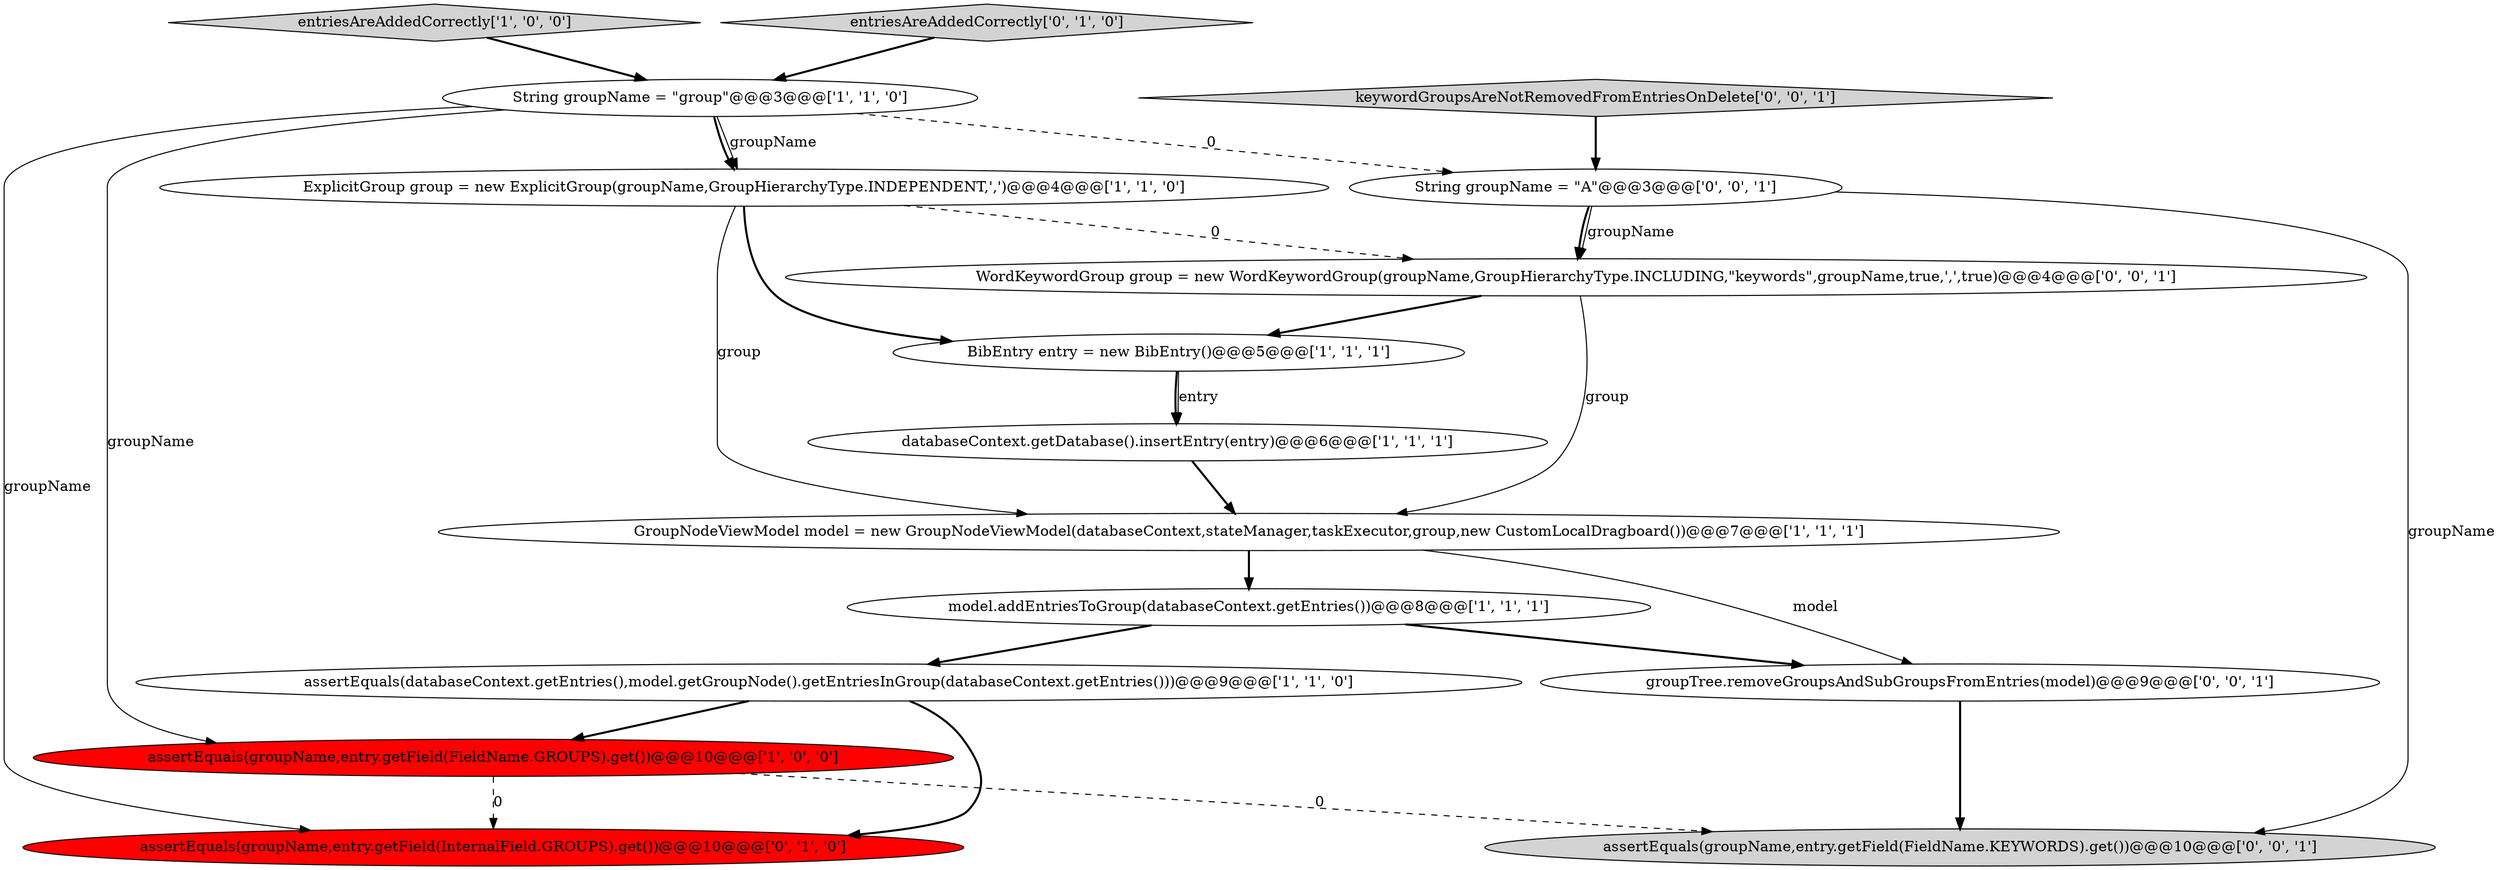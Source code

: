 digraph {
15 [style = filled, label = "assertEquals(groupName,entry.getField(FieldName.KEYWORDS).get())@@@10@@@['0', '0', '1']", fillcolor = lightgray, shape = ellipse image = "AAA0AAABBB3BBB"];
2 [style = filled, label = "BibEntry entry = new BibEntry()@@@5@@@['1', '1', '1']", fillcolor = white, shape = ellipse image = "AAA0AAABBB1BBB"];
5 [style = filled, label = "model.addEntriesToGroup(databaseContext.getEntries())@@@8@@@['1', '1', '1']", fillcolor = white, shape = ellipse image = "AAA0AAABBB1BBB"];
0 [style = filled, label = "entriesAreAddedCorrectly['1', '0', '0']", fillcolor = lightgray, shape = diamond image = "AAA0AAABBB1BBB"];
1 [style = filled, label = "ExplicitGroup group = new ExplicitGroup(groupName,GroupHierarchyType.INDEPENDENT,',')@@@4@@@['1', '1', '0']", fillcolor = white, shape = ellipse image = "AAA0AAABBB1BBB"];
8 [style = filled, label = "assertEquals(groupName,entry.getField(FieldName.GROUPS).get())@@@10@@@['1', '0', '0']", fillcolor = red, shape = ellipse image = "AAA1AAABBB1BBB"];
10 [style = filled, label = "assertEquals(groupName,entry.getField(InternalField.GROUPS).get())@@@10@@@['0', '1', '0']", fillcolor = red, shape = ellipse image = "AAA1AAABBB2BBB"];
4 [style = filled, label = "GroupNodeViewModel model = new GroupNodeViewModel(databaseContext,stateManager,taskExecutor,group,new CustomLocalDragboard())@@@7@@@['1', '1', '1']", fillcolor = white, shape = ellipse image = "AAA0AAABBB1BBB"];
9 [style = filled, label = "entriesAreAddedCorrectly['0', '1', '0']", fillcolor = lightgray, shape = diamond image = "AAA0AAABBB2BBB"];
7 [style = filled, label = "databaseContext.getDatabase().insertEntry(entry)@@@6@@@['1', '1', '1']", fillcolor = white, shape = ellipse image = "AAA0AAABBB1BBB"];
14 [style = filled, label = "groupTree.removeGroupsAndSubGroupsFromEntries(model)@@@9@@@['0', '0', '1']", fillcolor = white, shape = ellipse image = "AAA0AAABBB3BBB"];
6 [style = filled, label = "assertEquals(databaseContext.getEntries(),model.getGroupNode().getEntriesInGroup(databaseContext.getEntries()))@@@9@@@['1', '1', '0']", fillcolor = white, shape = ellipse image = "AAA0AAABBB1BBB"];
3 [style = filled, label = "String groupName = \"group\"@@@3@@@['1', '1', '0']", fillcolor = white, shape = ellipse image = "AAA0AAABBB1BBB"];
13 [style = filled, label = "String groupName = \"A\"@@@3@@@['0', '0', '1']", fillcolor = white, shape = ellipse image = "AAA0AAABBB3BBB"];
12 [style = filled, label = "keywordGroupsAreNotRemovedFromEntriesOnDelete['0', '0', '1']", fillcolor = lightgray, shape = diamond image = "AAA0AAABBB3BBB"];
11 [style = filled, label = "WordKeywordGroup group = new WordKeywordGroup(groupName,GroupHierarchyType.INCLUDING,\"keywords\",groupName,true,',',true)@@@4@@@['0', '0', '1']", fillcolor = white, shape = ellipse image = "AAA0AAABBB3BBB"];
0->3 [style = bold, label=""];
3->1 [style = solid, label="groupName"];
4->14 [style = solid, label="model"];
8->10 [style = dashed, label="0"];
3->1 [style = bold, label=""];
1->4 [style = solid, label="group"];
11->4 [style = solid, label="group"];
8->15 [style = dashed, label="0"];
3->10 [style = solid, label="groupName"];
3->8 [style = solid, label="groupName"];
7->4 [style = bold, label=""];
5->14 [style = bold, label=""];
3->13 [style = dashed, label="0"];
13->11 [style = bold, label=""];
11->2 [style = bold, label=""];
12->13 [style = bold, label=""];
5->6 [style = bold, label=""];
1->11 [style = dashed, label="0"];
6->10 [style = bold, label=""];
6->8 [style = bold, label=""];
9->3 [style = bold, label=""];
14->15 [style = bold, label=""];
1->2 [style = bold, label=""];
2->7 [style = solid, label="entry"];
2->7 [style = bold, label=""];
13->11 [style = solid, label="groupName"];
4->5 [style = bold, label=""];
13->15 [style = solid, label="groupName"];
}
